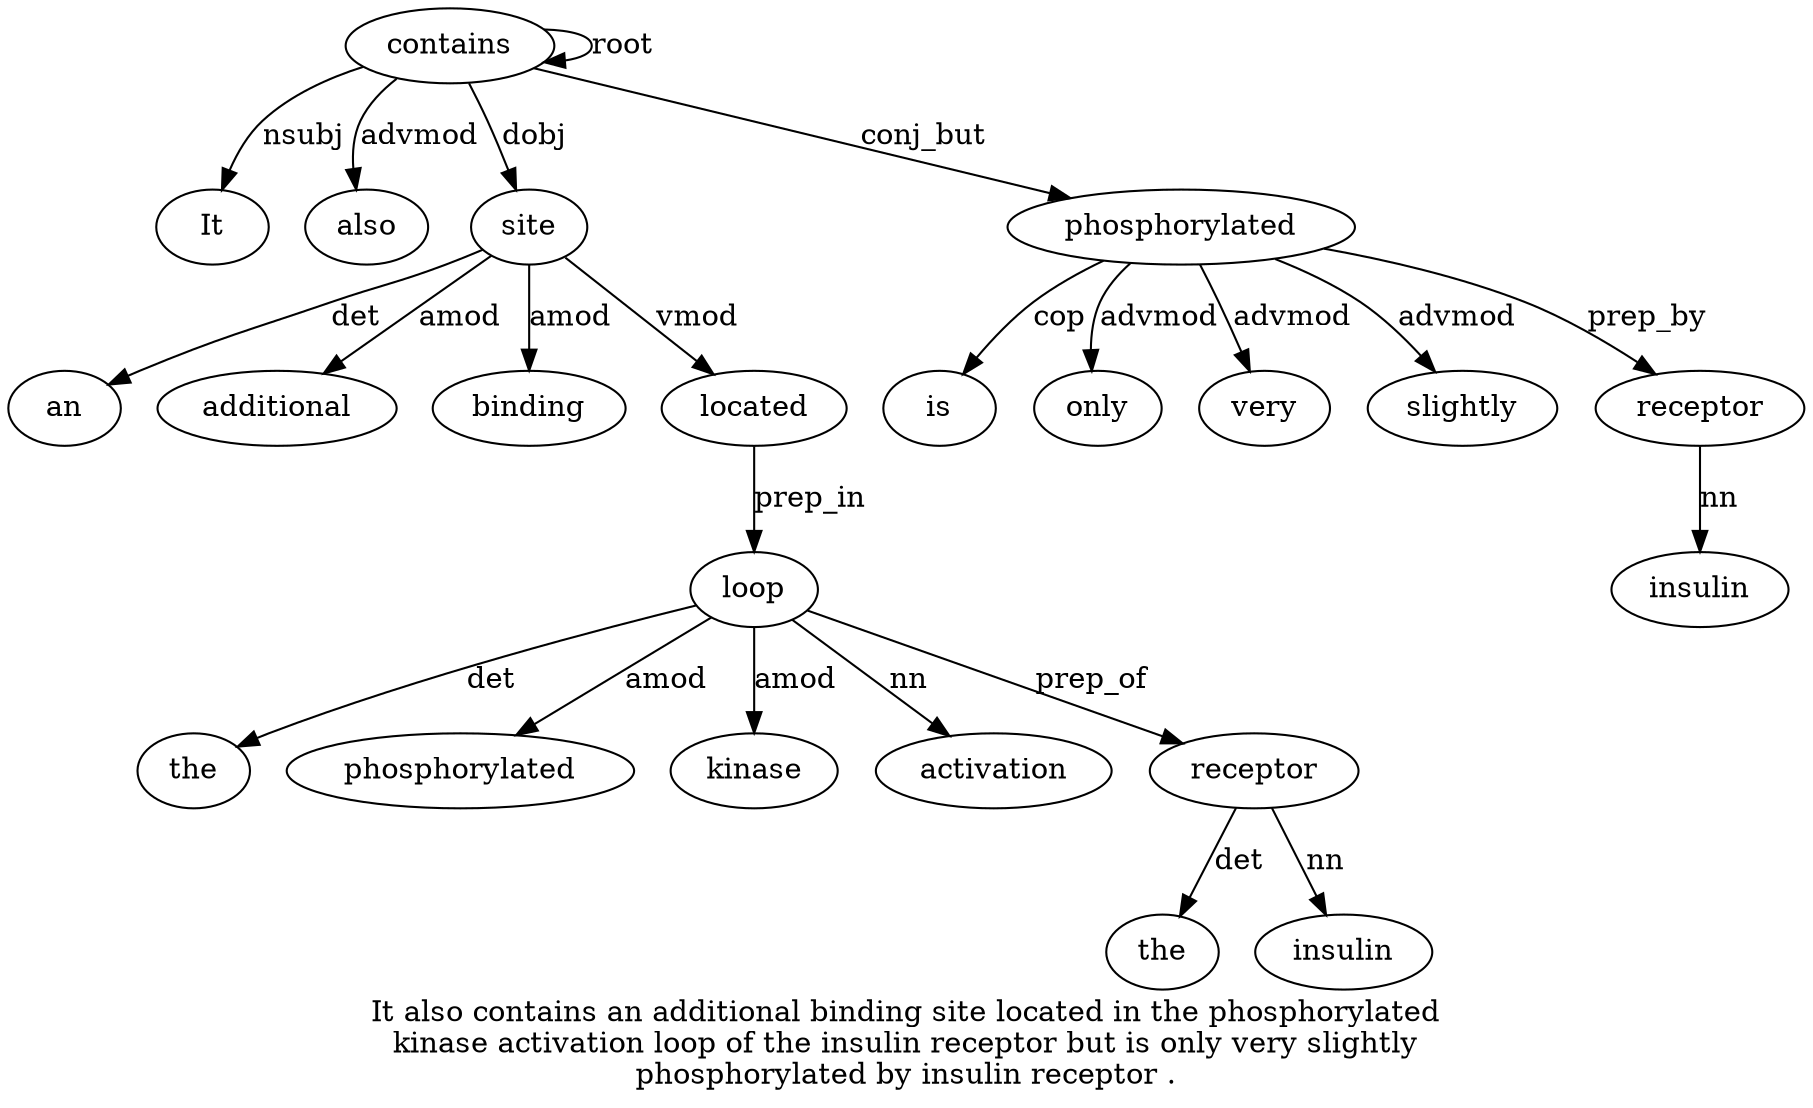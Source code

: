 digraph "It also contains an additional binding site located in the phosphorylated kinase activation loop of the insulin receptor but is only very slightly phosphorylated by insulin receptor ." {
label="It also contains an additional binding site located in the phosphorylated
kinase activation loop of the insulin receptor but is only very slightly
phosphorylated by insulin receptor .";
contains3 [style=filled, fillcolor=white, label=contains];
It1 [style=filled, fillcolor=white, label=It];
contains3 -> It1  [label=nsubj];
also2 [style=filled, fillcolor=white, label=also];
contains3 -> also2  [label=advmod];
contains3 -> contains3  [label=root];
site7 [style=filled, fillcolor=white, label=site];
an4 [style=filled, fillcolor=white, label=an];
site7 -> an4  [label=det];
additional5 [style=filled, fillcolor=white, label=additional];
site7 -> additional5  [label=amod];
binding6 [style=filled, fillcolor=white, label=binding];
site7 -> binding6  [label=amod];
contains3 -> site7  [label=dobj];
located8 [style=filled, fillcolor=white, label=located];
site7 -> located8  [label=vmod];
loop14 [style=filled, fillcolor=white, label=loop];
the10 [style=filled, fillcolor=white, label=the];
loop14 -> the10  [label=det];
phosphorylated11 [style=filled, fillcolor=white, label=phosphorylated];
loop14 -> phosphorylated11  [label=amod];
kinase12 [style=filled, fillcolor=white, label=kinase];
loop14 -> kinase12  [label=amod];
activation13 [style=filled, fillcolor=white, label=activation];
loop14 -> activation13  [label=nn];
located8 -> loop14  [label=prep_in];
receptor18 [style=filled, fillcolor=white, label=receptor];
the16 [style=filled, fillcolor=white, label=the];
receptor18 -> the16  [label=det];
insulin17 [style=filled, fillcolor=white, label=insulin];
receptor18 -> insulin17  [label=nn];
loop14 -> receptor18  [label=prep_of];
phosphorylated24 [style=filled, fillcolor=white, label=phosphorylated];
is20 [style=filled, fillcolor=white, label=is];
phosphorylated24 -> is20  [label=cop];
only21 [style=filled, fillcolor=white, label=only];
phosphorylated24 -> only21  [label=advmod];
very22 [style=filled, fillcolor=white, label=very];
phosphorylated24 -> very22  [label=advmod];
slightly23 [style=filled, fillcolor=white, label=slightly];
phosphorylated24 -> slightly23  [label=advmod];
contains3 -> phosphorylated24  [label=conj_but];
receptor27 [style=filled, fillcolor=white, label=receptor];
insulin26 [style=filled, fillcolor=white, label=insulin];
receptor27 -> insulin26  [label=nn];
phosphorylated24 -> receptor27  [label=prep_by];
}
